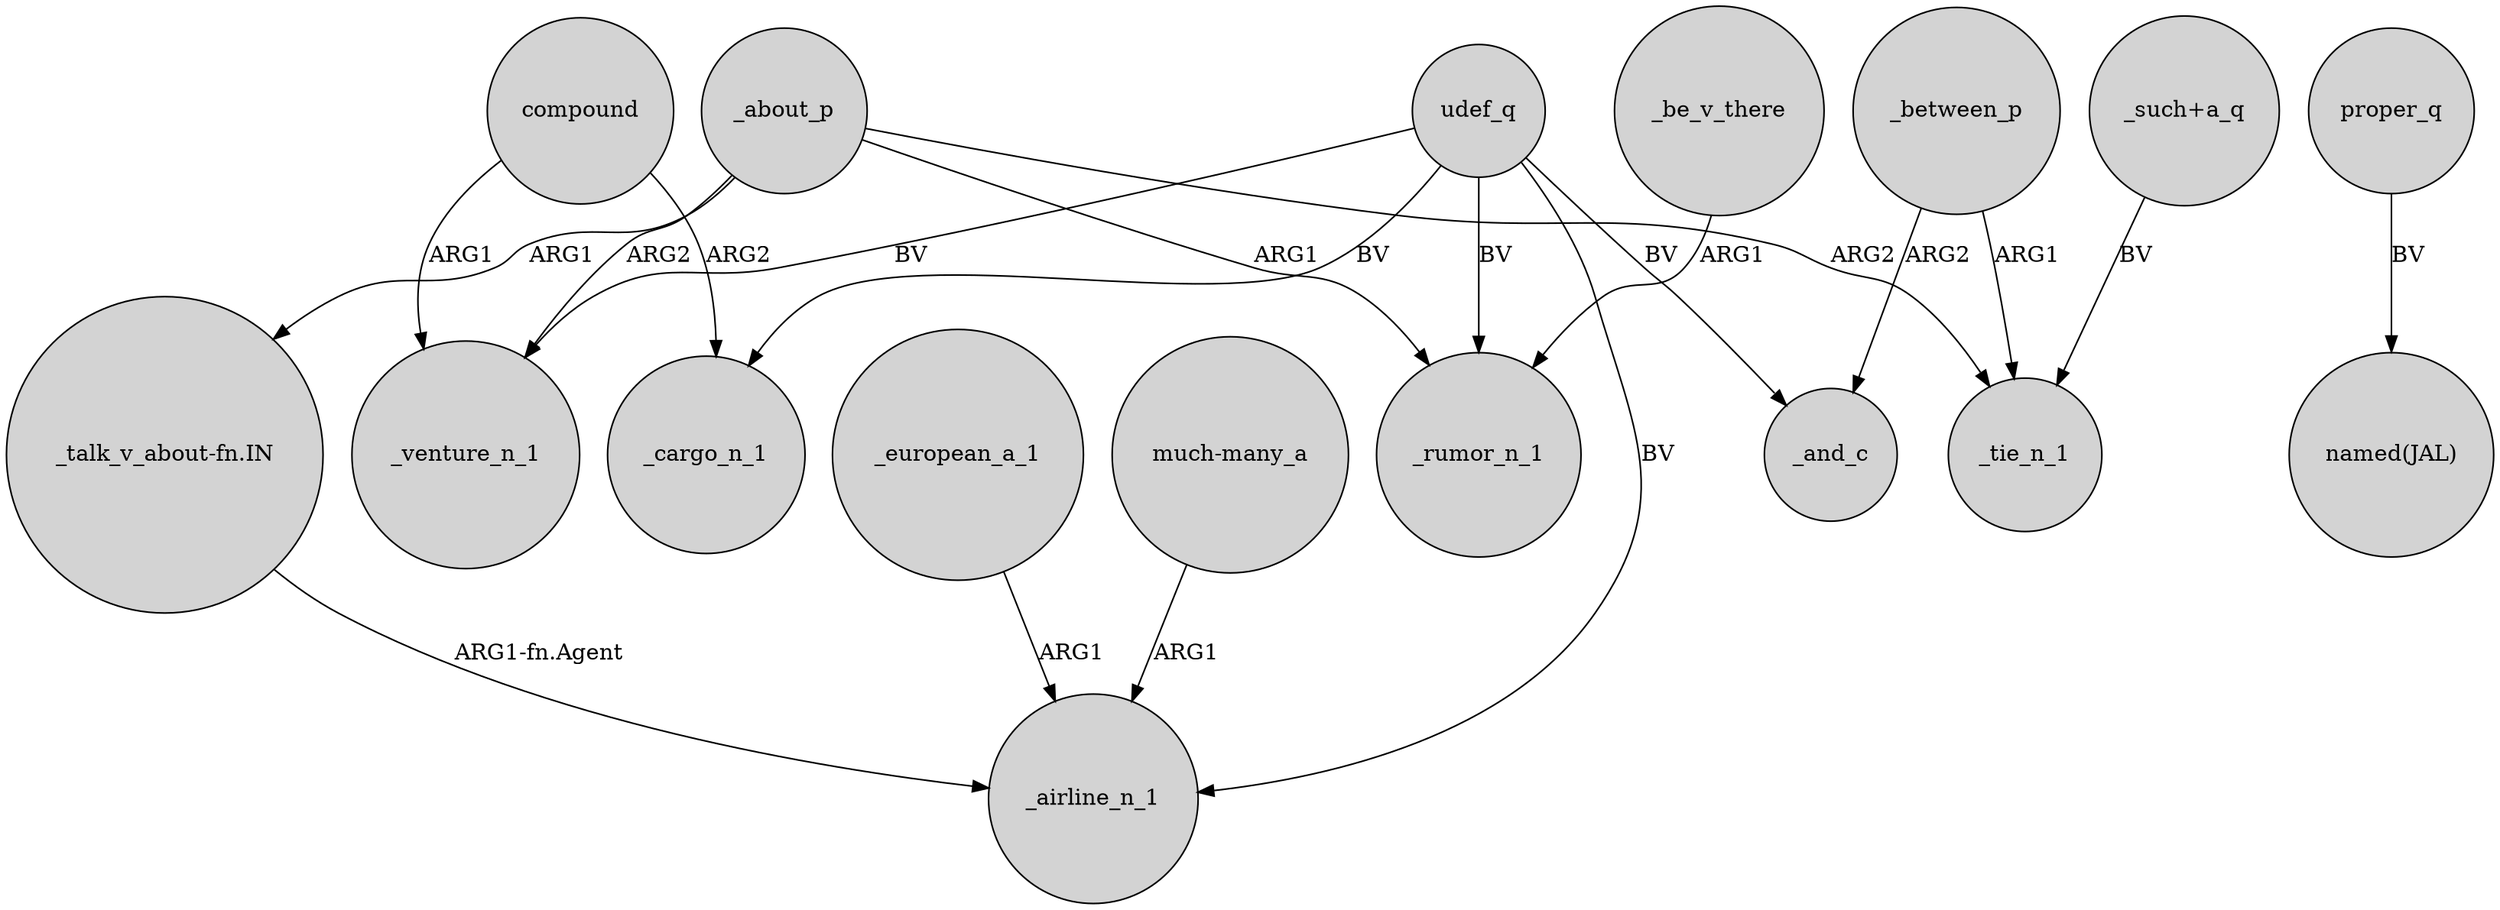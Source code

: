 digraph {
	node [shape=circle style=filled]
	compound -> _venture_n_1 [label=ARG1]
	_about_p -> "_talk_v_about-fn.IN" [label=ARG1]
	_be_v_there -> _rumor_n_1 [label=ARG1]
	_about_p -> _venture_n_1 [label=ARG2]
	udef_q -> _rumor_n_1 [label=BV]
	_between_p -> _tie_n_1 [label=ARG1]
	_about_p -> _rumor_n_1 [label=ARG1]
	udef_q -> _cargo_n_1 [label=BV]
	udef_q -> _venture_n_1 [label=BV]
	_about_p -> _tie_n_1 [label=ARG2]
	"_such+a_q" -> _tie_n_1 [label=BV]
	_between_p -> _and_c [label=ARG2]
	"_talk_v_about-fn.IN" -> _airline_n_1 [label="ARG1-fn.Agent"]
	udef_q -> _airline_n_1 [label=BV]
	compound -> _cargo_n_1 [label=ARG2]
	proper_q -> "named(JAL)" [label=BV]
	udef_q -> _and_c [label=BV]
	_european_a_1 -> _airline_n_1 [label=ARG1]
	"much-many_a" -> _airline_n_1 [label=ARG1]
}
